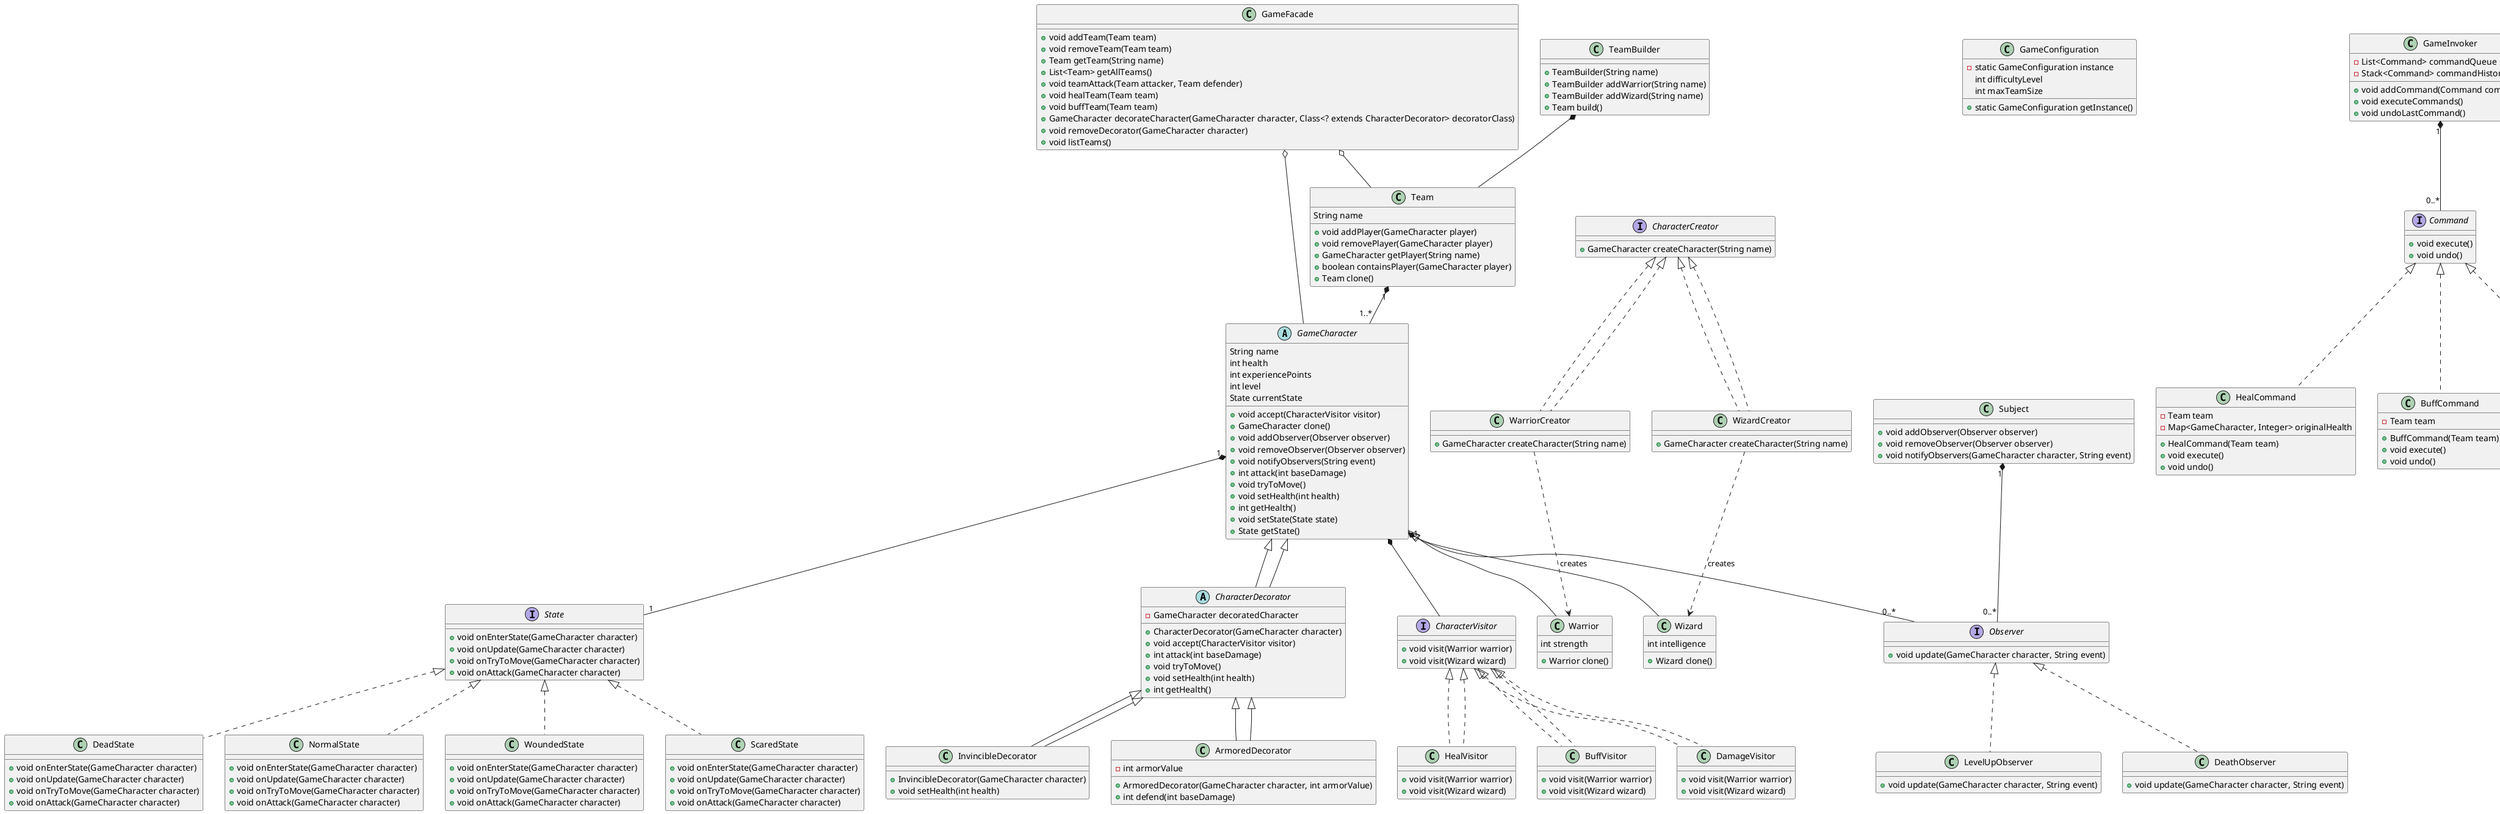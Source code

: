@startuml

' GameCharacter and Subclasses
abstract class GameCharacter {
    String name
    int health
    int experiencePoints
    int level
    State currentState
    + void accept(CharacterVisitor visitor)
    + GameCharacter clone()
    + void addObserver(Observer observer)
    + void removeObserver(Observer observer)
    + void notifyObservers(String event)
    + int attack(int baseDamage)
    + void tryToMove()
    + void setHealth(int health)
    + int getHealth()
    + void setState(State state)
    + State getState()
}

class Warrior extends GameCharacter {
    int strength
    + Warrior clone()
}

class Wizard extends GameCharacter {
    int intelligence
    + Wizard clone()
}

GameCharacter "1" *-- "1" State

' State Pattern
interface State {
    + void onEnterState(GameCharacter character)
    + void onUpdate(GameCharacter character)
    + void onTryToMove(GameCharacter character)
    + void onAttack(GameCharacter character)
}

class NormalState implements State {
    + void onEnterState(GameCharacter character)
    + void onUpdate(GameCharacter character)
    + void onTryToMove(GameCharacter character)
    + void onAttack(GameCharacter character)
}

class WoundedState implements State {
    + void onEnterState(GameCharacter character)
    + void onUpdate(GameCharacter character)
    + void onTryToMove(GameCharacter character)
    + void onAttack(GameCharacter character)
}

class ScaredState implements State {
    + void onEnterState(GameCharacter character)
    + void onUpdate(GameCharacter character)
    + void onTryToMove(GameCharacter character)
    + void onAttack(GameCharacter character)
}

class DeadState implements State {
    + void onEnterState(GameCharacter character)
    + void onUpdate(GameCharacter character)
    + void onTryToMove(GameCharacter character)
    + void onAttack(GameCharacter character)
}

' Decorator Pattern
abstract class CharacterDecorator extends GameCharacter {
    - GameCharacter decoratedCharacter
    + CharacterDecorator(GameCharacter character)
    + void accept(CharacterVisitor visitor)
    + int attack(int baseDamage)
    + void tryToMove()
    + void setHealth(int health)
    + int getHealth()
}

class ArmoredDecorator extends CharacterDecorator {
    - int armorValue
    + ArmoredDecorator(GameCharacter character, int armorValue)
    + int defend(int baseDamage)
}

class InvincibleDecorator extends CharacterDecorator {
    + InvincibleDecorator(GameCharacter character)
    + void setHealth(int health)
}

GameCharacter <|-- CharacterDecorator
CharacterDecorator <|-- ArmoredDecorator
CharacterDecorator <|-- InvincibleDecorator

' Visitor Pattern
interface CharacterVisitor {
    + void visit(Warrior warrior)
    + void visit(Wizard wizard)
}

class BuffVisitor implements CharacterVisitor {
    + void visit(Warrior warrior)
    + void visit(Wizard wizard)
}

class DamageVisitor implements CharacterVisitor {
    + void visit(Warrior warrior)
    + void visit(Wizard wizard)
}

class HealVisitor implements CharacterVisitor {
    + void visit(Warrior warrior)
    + void visit(Wizard wizard)
}

GameCharacter *-- CharacterVisitor

CharacterVisitor <|.. BuffVisitor
CharacterVisitor <|.. DamageVisitor
CharacterVisitor <|.. HealVisitor

' Factory Pattern
interface CharacterCreator {
    + GameCharacter createCharacter(String name)
}

class WarriorCreator implements CharacterCreator {
    + GameCharacter createCharacter(String name)
}

class WizardCreator implements CharacterCreator {
    + GameCharacter createCharacter(String name)
}

CharacterCreator <|.. WarriorCreator
CharacterCreator <|.. WizardCreator

WarriorCreator ..> Warrior : creates
WizardCreator ..> Wizard : creates

' Prototype Pattern
class Team {
    String name
    + void addPlayer(GameCharacter player)
    + void removePlayer(GameCharacter player)
    + GameCharacter getPlayer(String name)
    + boolean containsPlayer(GameCharacter player)
    + Team clone()
}

Team "1" *-- "1..*" GameCharacter

' Configuration Singleton
class GameConfiguration {
    - static GameConfiguration instance
    int difficultyLevel
    int maxTeamSize
    + static GameConfiguration getInstance()
}

' Builder Pattern
class TeamBuilder {
    + TeamBuilder(String name)
    + TeamBuilder addWarrior(String name)
    + TeamBuilder addWizard(String name)
    + Team build()
}

TeamBuilder *-- Team

' Observer Pattern
interface Observer {
    + void update(GameCharacter character, String event)
}

class DeathObserver implements Observer {
    + void update(GameCharacter character, String event)
}

class LevelUpObserver implements Observer {
    + void update(GameCharacter character, String event)
}

class Subject {
    + void addObserver(Observer observer)
    + void removeObserver(Observer observer)
    + void notifyObservers(GameCharacter character, String event)
}

Subject "1" *-- "0..*" Observer
GameCharacter "1" *-- "0..*" Observer

' Command Pattern
interface Command {
    + void execute()
    + void undo()
}

class HealCommand implements Command {
    - Team team
    - Map<GameCharacter, Integer> originalHealth
    + HealCommand(Team team)
    + void execute()
    + void undo()
}

class BuffCommand implements Command {
    - Team team
    + BuffCommand(Team team)
    + void execute()
    + void undo()
}

class AttackCommand implements Command {
    - Team attacker
    - Team defender
    + AttackCommand(Team attacker, Team defender)
    + void execute()
    + void undo()
}

class GameInvoker {
    - List<Command> commandQueue
    - Stack<Command> commandHistory
    + void addCommand(Command command)
    + void executeCommands()
    + void undoLastCommand()
}

GameInvoker "1" *-- "0..*" Command

' Facade Pattern
class GameFacade {
    + void addTeam(Team team)
    + void removeTeam(Team team)
    + Team getTeam(String name)
    + List<Team> getAllTeams()
    + void teamAttack(Team attacker, Team defender)
    + void healTeam(Team team)
    + void buffTeam(Team team)
    + GameCharacter decorateCharacter(GameCharacter character, Class<? extends CharacterDecorator> decoratorClass)
    + void removeDecorator(GameCharacter character)
    + void listTeams()
}

GameFacade o-- Team
GameFacade o-- GameCharacter

@enduml
